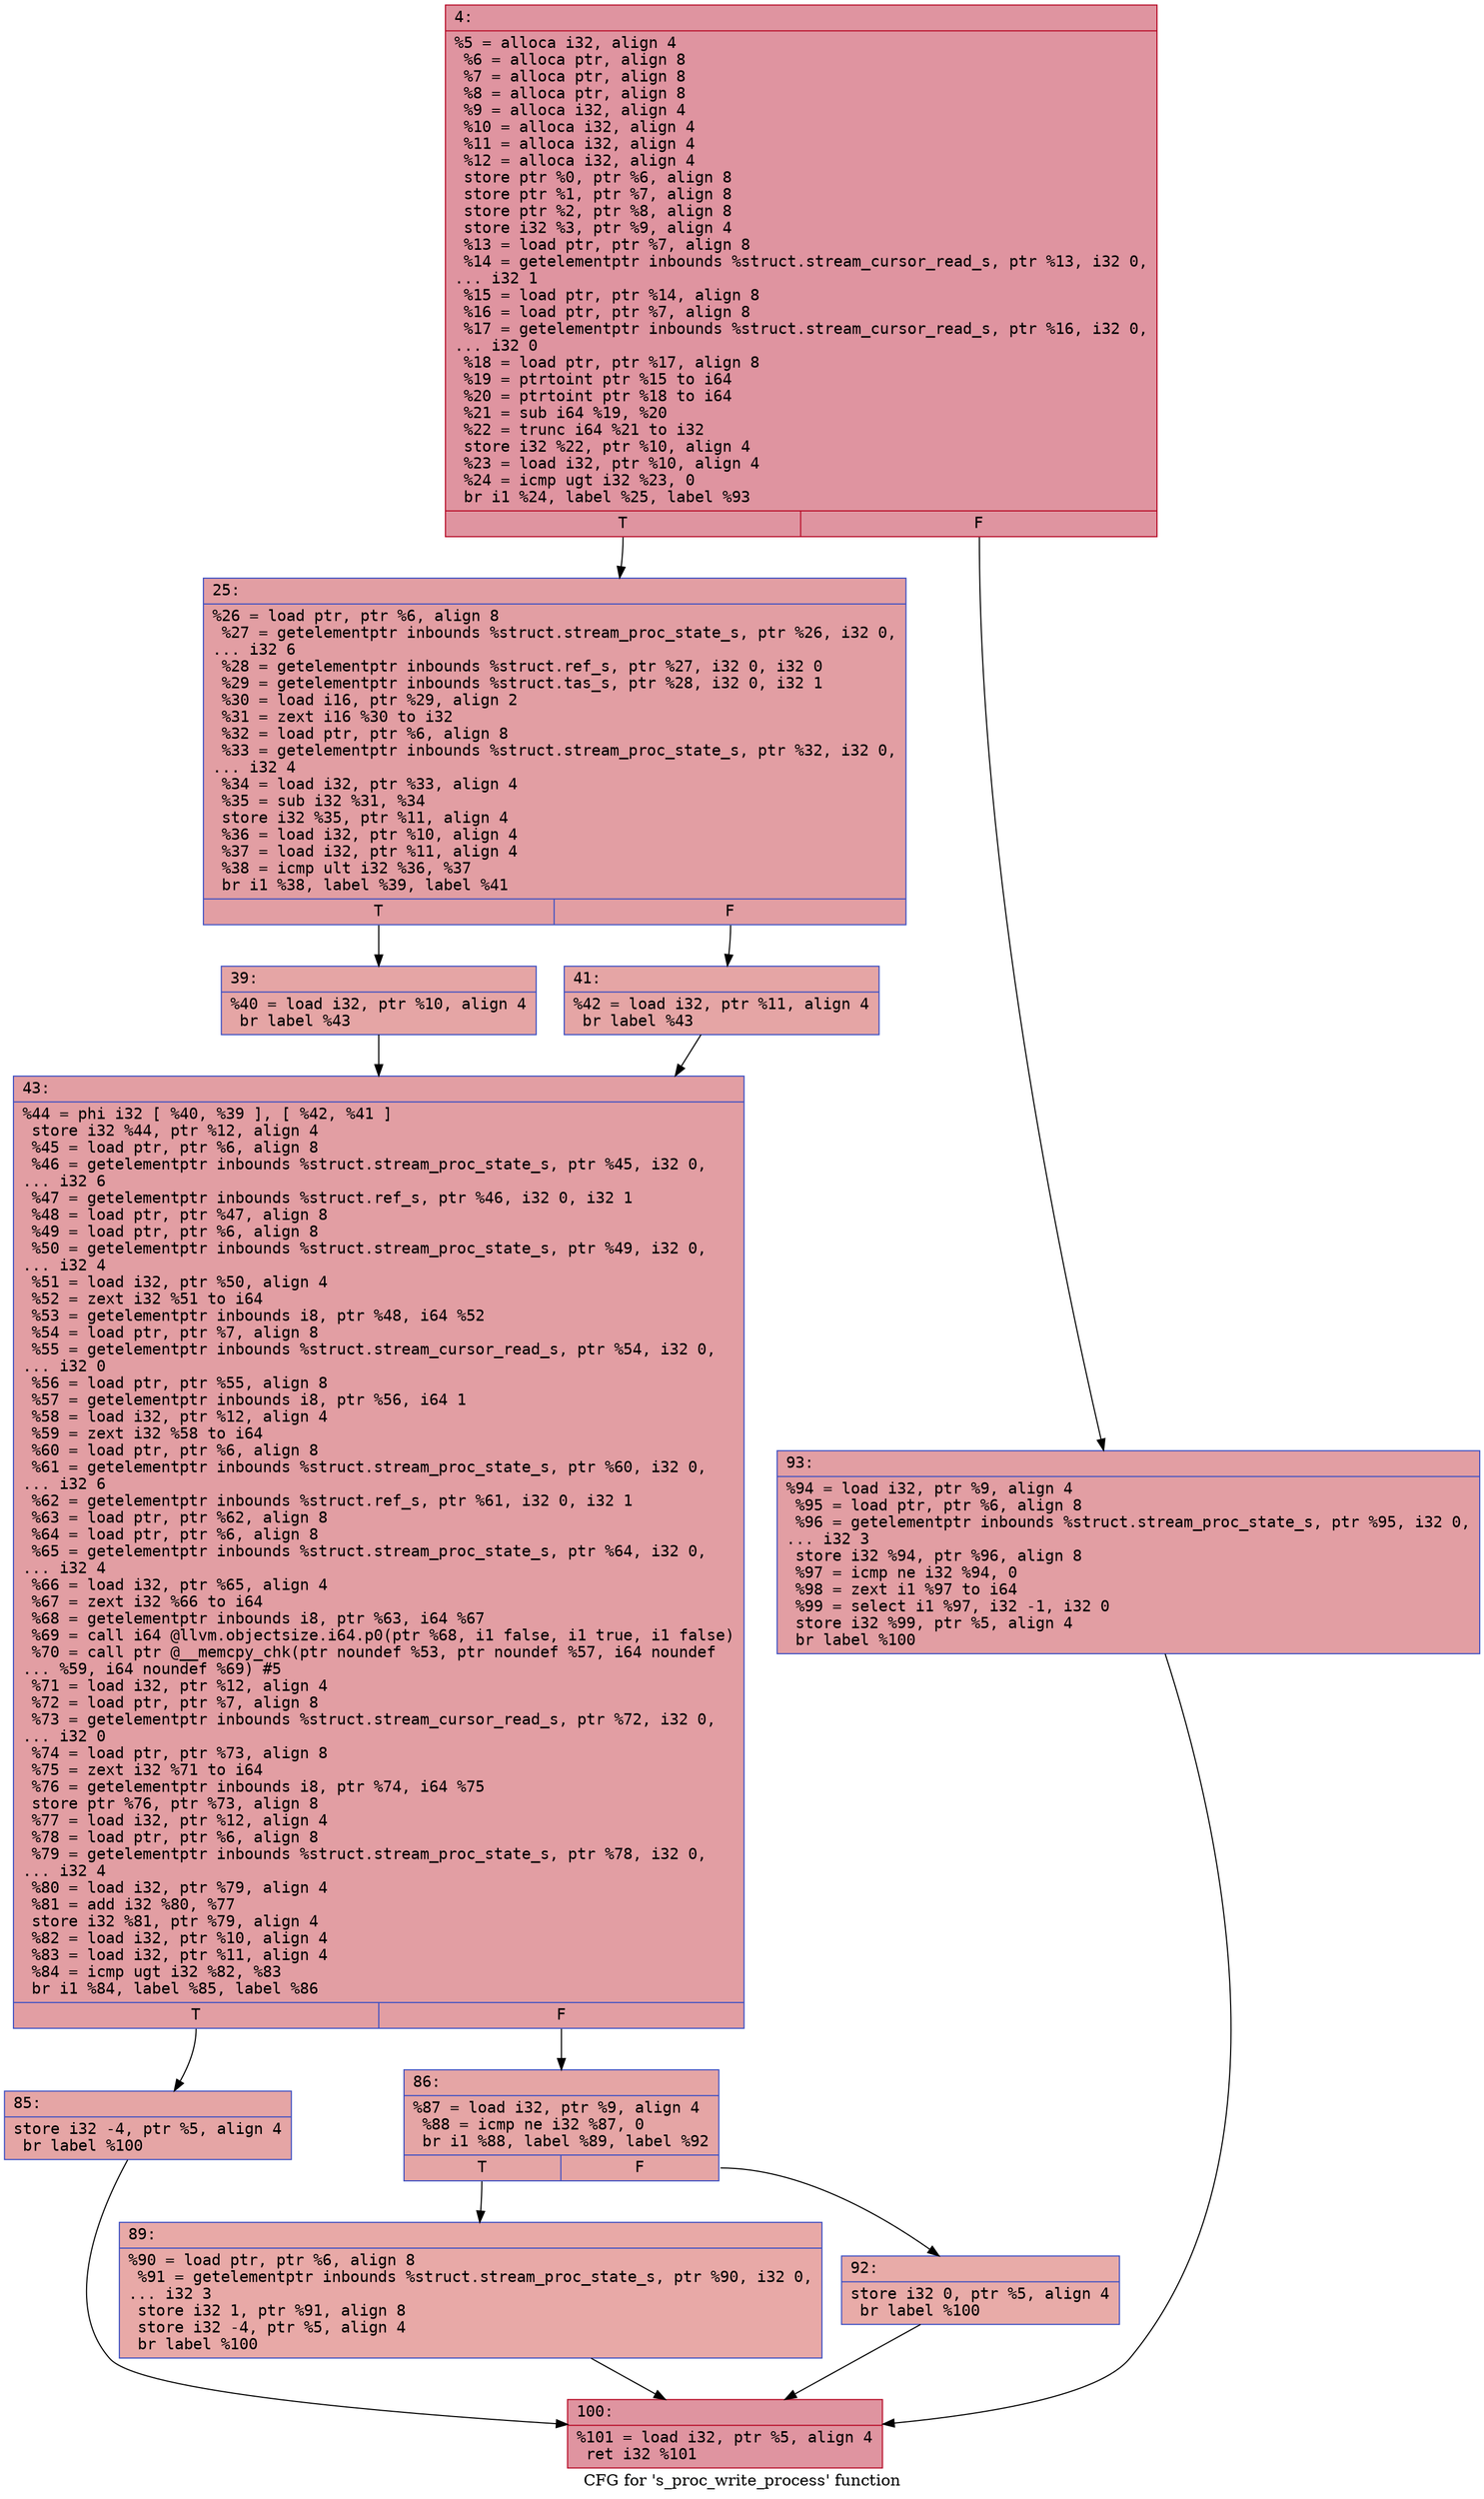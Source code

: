 digraph "CFG for 's_proc_write_process' function" {
	label="CFG for 's_proc_write_process' function";

	Node0x6000029e4320 [shape=record,color="#b70d28ff", style=filled, fillcolor="#b70d2870" fontname="Courier",label="{4:\l|  %5 = alloca i32, align 4\l  %6 = alloca ptr, align 8\l  %7 = alloca ptr, align 8\l  %8 = alloca ptr, align 8\l  %9 = alloca i32, align 4\l  %10 = alloca i32, align 4\l  %11 = alloca i32, align 4\l  %12 = alloca i32, align 4\l  store ptr %0, ptr %6, align 8\l  store ptr %1, ptr %7, align 8\l  store ptr %2, ptr %8, align 8\l  store i32 %3, ptr %9, align 4\l  %13 = load ptr, ptr %7, align 8\l  %14 = getelementptr inbounds %struct.stream_cursor_read_s, ptr %13, i32 0,\l... i32 1\l  %15 = load ptr, ptr %14, align 8\l  %16 = load ptr, ptr %7, align 8\l  %17 = getelementptr inbounds %struct.stream_cursor_read_s, ptr %16, i32 0,\l... i32 0\l  %18 = load ptr, ptr %17, align 8\l  %19 = ptrtoint ptr %15 to i64\l  %20 = ptrtoint ptr %18 to i64\l  %21 = sub i64 %19, %20\l  %22 = trunc i64 %21 to i32\l  store i32 %22, ptr %10, align 4\l  %23 = load i32, ptr %10, align 4\l  %24 = icmp ugt i32 %23, 0\l  br i1 %24, label %25, label %93\l|{<s0>T|<s1>F}}"];
	Node0x6000029e4320:s0 -> Node0x6000029e4370[tooltip="4 -> 25\nProbability 50.00%" ];
	Node0x6000029e4320:s1 -> Node0x6000029e45f0[tooltip="4 -> 93\nProbability 50.00%" ];
	Node0x6000029e4370 [shape=record,color="#3d50c3ff", style=filled, fillcolor="#be242e70" fontname="Courier",label="{25:\l|  %26 = load ptr, ptr %6, align 8\l  %27 = getelementptr inbounds %struct.stream_proc_state_s, ptr %26, i32 0,\l... i32 6\l  %28 = getelementptr inbounds %struct.ref_s, ptr %27, i32 0, i32 0\l  %29 = getelementptr inbounds %struct.tas_s, ptr %28, i32 0, i32 1\l  %30 = load i16, ptr %29, align 2\l  %31 = zext i16 %30 to i32\l  %32 = load ptr, ptr %6, align 8\l  %33 = getelementptr inbounds %struct.stream_proc_state_s, ptr %32, i32 0,\l... i32 4\l  %34 = load i32, ptr %33, align 4\l  %35 = sub i32 %31, %34\l  store i32 %35, ptr %11, align 4\l  %36 = load i32, ptr %10, align 4\l  %37 = load i32, ptr %11, align 4\l  %38 = icmp ult i32 %36, %37\l  br i1 %38, label %39, label %41\l|{<s0>T|<s1>F}}"];
	Node0x6000029e4370:s0 -> Node0x6000029e43c0[tooltip="25 -> 39\nProbability 50.00%" ];
	Node0x6000029e4370:s1 -> Node0x6000029e4410[tooltip="25 -> 41\nProbability 50.00%" ];
	Node0x6000029e43c0 [shape=record,color="#3d50c3ff", style=filled, fillcolor="#c5333470" fontname="Courier",label="{39:\l|  %40 = load i32, ptr %10, align 4\l  br label %43\l}"];
	Node0x6000029e43c0 -> Node0x6000029e4460[tooltip="39 -> 43\nProbability 100.00%" ];
	Node0x6000029e4410 [shape=record,color="#3d50c3ff", style=filled, fillcolor="#c5333470" fontname="Courier",label="{41:\l|  %42 = load i32, ptr %11, align 4\l  br label %43\l}"];
	Node0x6000029e4410 -> Node0x6000029e4460[tooltip="41 -> 43\nProbability 100.00%" ];
	Node0x6000029e4460 [shape=record,color="#3d50c3ff", style=filled, fillcolor="#be242e70" fontname="Courier",label="{43:\l|  %44 = phi i32 [ %40, %39 ], [ %42, %41 ]\l  store i32 %44, ptr %12, align 4\l  %45 = load ptr, ptr %6, align 8\l  %46 = getelementptr inbounds %struct.stream_proc_state_s, ptr %45, i32 0,\l... i32 6\l  %47 = getelementptr inbounds %struct.ref_s, ptr %46, i32 0, i32 1\l  %48 = load ptr, ptr %47, align 8\l  %49 = load ptr, ptr %6, align 8\l  %50 = getelementptr inbounds %struct.stream_proc_state_s, ptr %49, i32 0,\l... i32 4\l  %51 = load i32, ptr %50, align 4\l  %52 = zext i32 %51 to i64\l  %53 = getelementptr inbounds i8, ptr %48, i64 %52\l  %54 = load ptr, ptr %7, align 8\l  %55 = getelementptr inbounds %struct.stream_cursor_read_s, ptr %54, i32 0,\l... i32 0\l  %56 = load ptr, ptr %55, align 8\l  %57 = getelementptr inbounds i8, ptr %56, i64 1\l  %58 = load i32, ptr %12, align 4\l  %59 = zext i32 %58 to i64\l  %60 = load ptr, ptr %6, align 8\l  %61 = getelementptr inbounds %struct.stream_proc_state_s, ptr %60, i32 0,\l... i32 6\l  %62 = getelementptr inbounds %struct.ref_s, ptr %61, i32 0, i32 1\l  %63 = load ptr, ptr %62, align 8\l  %64 = load ptr, ptr %6, align 8\l  %65 = getelementptr inbounds %struct.stream_proc_state_s, ptr %64, i32 0,\l... i32 4\l  %66 = load i32, ptr %65, align 4\l  %67 = zext i32 %66 to i64\l  %68 = getelementptr inbounds i8, ptr %63, i64 %67\l  %69 = call i64 @llvm.objectsize.i64.p0(ptr %68, i1 false, i1 true, i1 false)\l  %70 = call ptr @__memcpy_chk(ptr noundef %53, ptr noundef %57, i64 noundef\l... %59, i64 noundef %69) #5\l  %71 = load i32, ptr %12, align 4\l  %72 = load ptr, ptr %7, align 8\l  %73 = getelementptr inbounds %struct.stream_cursor_read_s, ptr %72, i32 0,\l... i32 0\l  %74 = load ptr, ptr %73, align 8\l  %75 = zext i32 %71 to i64\l  %76 = getelementptr inbounds i8, ptr %74, i64 %75\l  store ptr %76, ptr %73, align 8\l  %77 = load i32, ptr %12, align 4\l  %78 = load ptr, ptr %6, align 8\l  %79 = getelementptr inbounds %struct.stream_proc_state_s, ptr %78, i32 0,\l... i32 4\l  %80 = load i32, ptr %79, align 4\l  %81 = add i32 %80, %77\l  store i32 %81, ptr %79, align 4\l  %82 = load i32, ptr %10, align 4\l  %83 = load i32, ptr %11, align 4\l  %84 = icmp ugt i32 %82, %83\l  br i1 %84, label %85, label %86\l|{<s0>T|<s1>F}}"];
	Node0x6000029e4460:s0 -> Node0x6000029e44b0[tooltip="43 -> 85\nProbability 50.00%" ];
	Node0x6000029e4460:s1 -> Node0x6000029e4500[tooltip="43 -> 86\nProbability 50.00%" ];
	Node0x6000029e44b0 [shape=record,color="#3d50c3ff", style=filled, fillcolor="#c5333470" fontname="Courier",label="{85:\l|  store i32 -4, ptr %5, align 4\l  br label %100\l}"];
	Node0x6000029e44b0 -> Node0x6000029e4640[tooltip="85 -> 100\nProbability 100.00%" ];
	Node0x6000029e4500 [shape=record,color="#3d50c3ff", style=filled, fillcolor="#c5333470" fontname="Courier",label="{86:\l|  %87 = load i32, ptr %9, align 4\l  %88 = icmp ne i32 %87, 0\l  br i1 %88, label %89, label %92\l|{<s0>T|<s1>F}}"];
	Node0x6000029e4500:s0 -> Node0x6000029e4550[tooltip="86 -> 89\nProbability 62.50%" ];
	Node0x6000029e4500:s1 -> Node0x6000029e45a0[tooltip="86 -> 92\nProbability 37.50%" ];
	Node0x6000029e4550 [shape=record,color="#3d50c3ff", style=filled, fillcolor="#ca3b3770" fontname="Courier",label="{89:\l|  %90 = load ptr, ptr %6, align 8\l  %91 = getelementptr inbounds %struct.stream_proc_state_s, ptr %90, i32 0,\l... i32 3\l  store i32 1, ptr %91, align 8\l  store i32 -4, ptr %5, align 4\l  br label %100\l}"];
	Node0x6000029e4550 -> Node0x6000029e4640[tooltip="89 -> 100\nProbability 100.00%" ];
	Node0x6000029e45a0 [shape=record,color="#3d50c3ff", style=filled, fillcolor="#cc403a70" fontname="Courier",label="{92:\l|  store i32 0, ptr %5, align 4\l  br label %100\l}"];
	Node0x6000029e45a0 -> Node0x6000029e4640[tooltip="92 -> 100\nProbability 100.00%" ];
	Node0x6000029e45f0 [shape=record,color="#3d50c3ff", style=filled, fillcolor="#be242e70" fontname="Courier",label="{93:\l|  %94 = load i32, ptr %9, align 4\l  %95 = load ptr, ptr %6, align 8\l  %96 = getelementptr inbounds %struct.stream_proc_state_s, ptr %95, i32 0,\l... i32 3\l  store i32 %94, ptr %96, align 8\l  %97 = icmp ne i32 %94, 0\l  %98 = zext i1 %97 to i64\l  %99 = select i1 %97, i32 -1, i32 0\l  store i32 %99, ptr %5, align 4\l  br label %100\l}"];
	Node0x6000029e45f0 -> Node0x6000029e4640[tooltip="93 -> 100\nProbability 100.00%" ];
	Node0x6000029e4640 [shape=record,color="#b70d28ff", style=filled, fillcolor="#b70d2870" fontname="Courier",label="{100:\l|  %101 = load i32, ptr %5, align 4\l  ret i32 %101\l}"];
}
